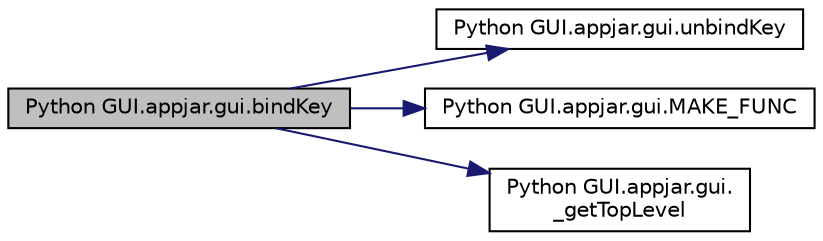digraph "Python GUI.appjar.gui.bindKey"
{
  edge [fontname="Helvetica",fontsize="10",labelfontname="Helvetica",labelfontsize="10"];
  node [fontname="Helvetica",fontsize="10",shape=record];
  rankdir="LR";
  Node828 [label="Python GUI.appjar.gui.bindKey",height=0.2,width=0.4,color="black", fillcolor="grey75", style="filled", fontcolor="black"];
  Node828 -> Node829 [color="midnightblue",fontsize="10",style="solid",fontname="Helvetica"];
  Node829 [label="Python GUI.appjar.gui.unbindKey",height=0.2,width=0.4,color="black", fillcolor="white", style="filled",URL="$class_python_01_g_u_i_1_1appjar_1_1gui.html#a273f8c50017293348c2a46d997adbccc"];
  Node828 -> Node830 [color="midnightblue",fontsize="10",style="solid",fontname="Helvetica"];
  Node830 [label="Python GUI.appjar.gui.MAKE_FUNC",height=0.2,width=0.4,color="black", fillcolor="white", style="filled",URL="$class_python_01_g_u_i_1_1appjar_1_1gui.html#a1d2c0d0a475441a8f9208204ef3227a6",tooltip="FUNCTION for managing commands. "];
  Node828 -> Node831 [color="midnightblue",fontsize="10",style="solid",fontname="Helvetica"];
  Node831 [label="Python GUI.appjar.gui.\l_getTopLevel",height=0.2,width=0.4,color="black", fillcolor="white", style="filled",URL="$class_python_01_g_u_i_1_1appjar_1_1gui.html#a931a365190d4c36c4de0d6e37d54bb8d"];
}
